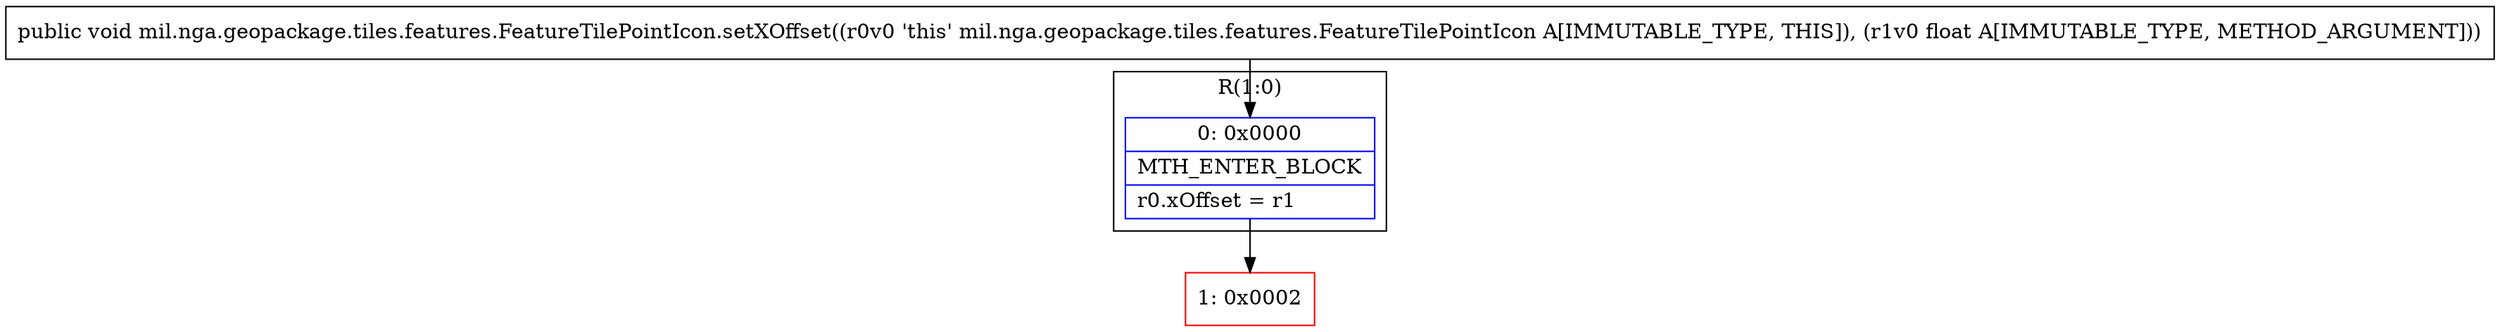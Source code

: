 digraph "CFG formil.nga.geopackage.tiles.features.FeatureTilePointIcon.setXOffset(F)V" {
subgraph cluster_Region_1743987094 {
label = "R(1:0)";
node [shape=record,color=blue];
Node_0 [shape=record,label="{0\:\ 0x0000|MTH_ENTER_BLOCK\l|r0.xOffset = r1\l}"];
}
Node_1 [shape=record,color=red,label="{1\:\ 0x0002}"];
MethodNode[shape=record,label="{public void mil.nga.geopackage.tiles.features.FeatureTilePointIcon.setXOffset((r0v0 'this' mil.nga.geopackage.tiles.features.FeatureTilePointIcon A[IMMUTABLE_TYPE, THIS]), (r1v0 float A[IMMUTABLE_TYPE, METHOD_ARGUMENT])) }"];
MethodNode -> Node_0;
Node_0 -> Node_1;
}

